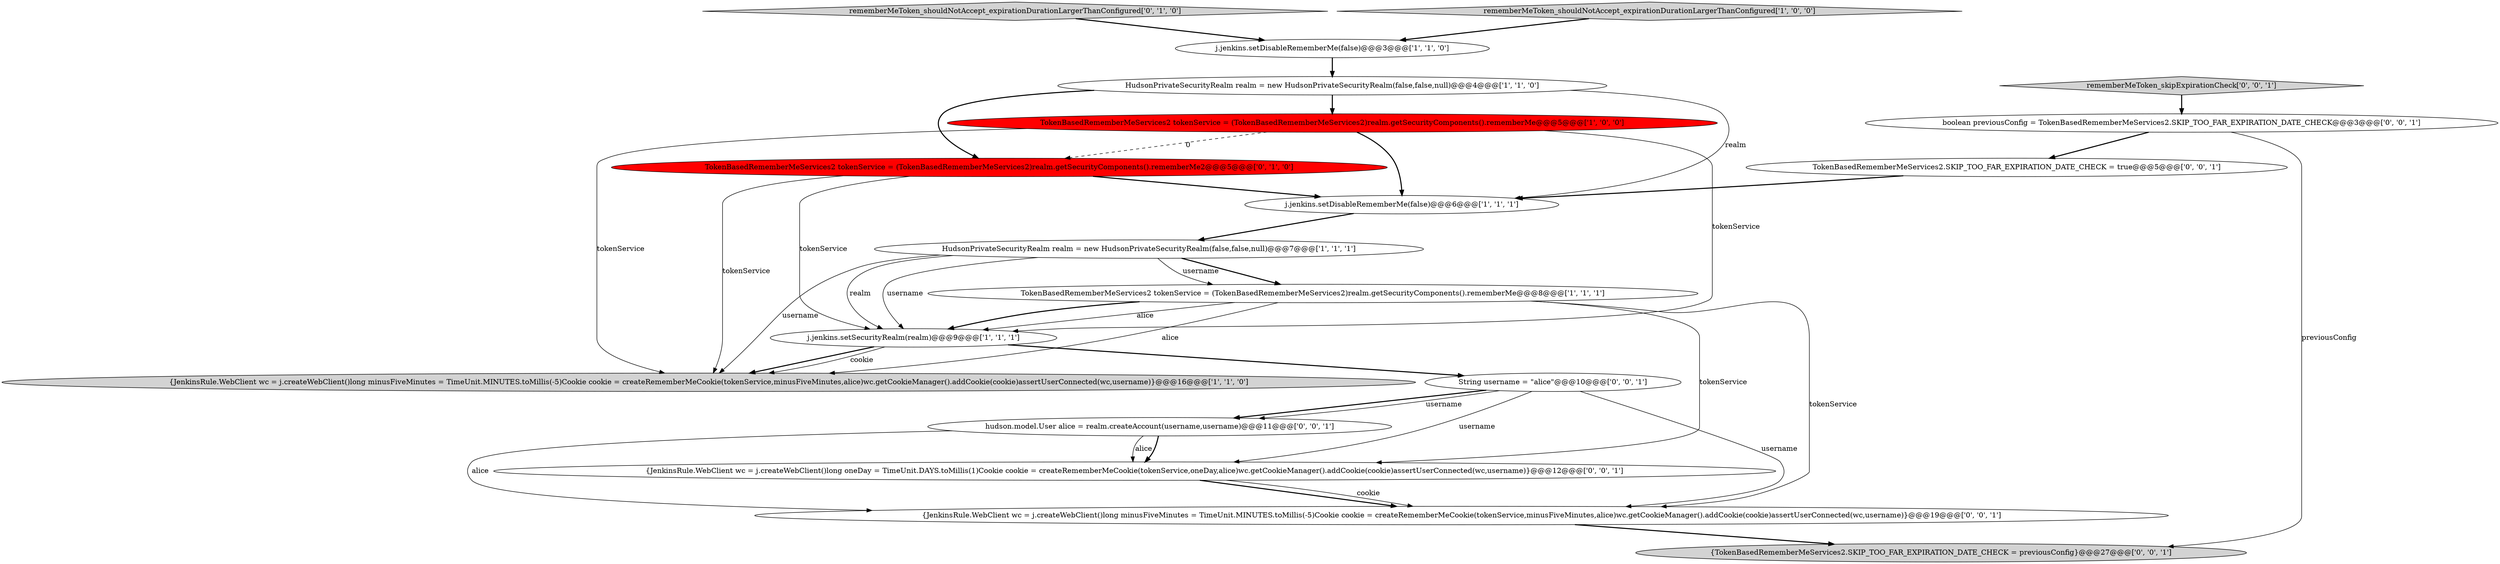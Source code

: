 digraph {
16 [style = filled, label = "hudson.model.User alice = realm.createAccount(username,username)@@@11@@@['0', '0', '1']", fillcolor = white, shape = ellipse image = "AAA0AAABBB3BBB"];
18 [style = filled, label = "{TokenBasedRememberMeServices2.SKIP_TOO_FAR_EXPIRATION_DATE_CHECK = previousConfig}@@@27@@@['0', '0', '1']", fillcolor = lightgray, shape = ellipse image = "AAA0AAABBB3BBB"];
2 [style = filled, label = "j.jenkins.setSecurityRealm(realm)@@@9@@@['1', '1', '1']", fillcolor = white, shape = ellipse image = "AAA0AAABBB1BBB"];
10 [style = filled, label = "TokenBasedRememberMeServices2 tokenService = (TokenBasedRememberMeServices2)realm.getSecurityComponents().rememberMe2@@@5@@@['0', '1', '0']", fillcolor = red, shape = ellipse image = "AAA1AAABBB2BBB"];
7 [style = filled, label = "HudsonPrivateSecurityRealm realm = new HudsonPrivateSecurityRealm(false,false,null)@@@4@@@['1', '1', '0']", fillcolor = white, shape = ellipse image = "AAA0AAABBB1BBB"];
11 [style = filled, label = "boolean previousConfig = TokenBasedRememberMeServices2.SKIP_TOO_FAR_EXPIRATION_DATE_CHECK@@@3@@@['0', '0', '1']", fillcolor = white, shape = ellipse image = "AAA0AAABBB3BBB"];
13 [style = filled, label = "rememberMeToken_skipExpirationCheck['0', '0', '1']", fillcolor = lightgray, shape = diamond image = "AAA0AAABBB3BBB"];
15 [style = filled, label = "TokenBasedRememberMeServices2.SKIP_TOO_FAR_EXPIRATION_DATE_CHECK = true@@@5@@@['0', '0', '1']", fillcolor = white, shape = ellipse image = "AAA0AAABBB3BBB"];
12 [style = filled, label = "{JenkinsRule.WebClient wc = j.createWebClient()long oneDay = TimeUnit.DAYS.toMillis(1)Cookie cookie = createRememberMeCookie(tokenService,oneDay,alice)wc.getCookieManager().addCookie(cookie)assertUserConnected(wc,username)}@@@12@@@['0', '0', '1']", fillcolor = white, shape = ellipse image = "AAA0AAABBB3BBB"];
3 [style = filled, label = "HudsonPrivateSecurityRealm realm = new HudsonPrivateSecurityRealm(false,false,null)@@@7@@@['1', '1', '1']", fillcolor = white, shape = ellipse image = "AAA0AAABBB1BBB"];
6 [style = filled, label = "j.jenkins.setDisableRememberMe(false)@@@3@@@['1', '1', '0']", fillcolor = white, shape = ellipse image = "AAA0AAABBB1BBB"];
9 [style = filled, label = "rememberMeToken_shouldNotAccept_expirationDurationLargerThanConfigured['0', '1', '0']", fillcolor = lightgray, shape = diamond image = "AAA0AAABBB2BBB"];
4 [style = filled, label = "TokenBasedRememberMeServices2 tokenService = (TokenBasedRememberMeServices2)realm.getSecurityComponents().rememberMe@@@8@@@['1', '1', '1']", fillcolor = white, shape = ellipse image = "AAA0AAABBB1BBB"];
8 [style = filled, label = "TokenBasedRememberMeServices2 tokenService = (TokenBasedRememberMeServices2)realm.getSecurityComponents().rememberMe@@@5@@@['1', '0', '0']", fillcolor = red, shape = ellipse image = "AAA1AAABBB1BBB"];
14 [style = filled, label = "String username = \"alice\"@@@10@@@['0', '0', '1']", fillcolor = white, shape = ellipse image = "AAA0AAABBB3BBB"];
0 [style = filled, label = "{JenkinsRule.WebClient wc = j.createWebClient()long minusFiveMinutes = TimeUnit.MINUTES.toMillis(-5)Cookie cookie = createRememberMeCookie(tokenService,minusFiveMinutes,alice)wc.getCookieManager().addCookie(cookie)assertUserConnected(wc,username)}@@@16@@@['1', '1', '0']", fillcolor = lightgray, shape = ellipse image = "AAA0AAABBB1BBB"];
17 [style = filled, label = "{JenkinsRule.WebClient wc = j.createWebClient()long minusFiveMinutes = TimeUnit.MINUTES.toMillis(-5)Cookie cookie = createRememberMeCookie(tokenService,minusFiveMinutes,alice)wc.getCookieManager().addCookie(cookie)assertUserConnected(wc,username)}@@@19@@@['0', '0', '1']", fillcolor = white, shape = ellipse image = "AAA0AAABBB3BBB"];
1 [style = filled, label = "j.jenkins.setDisableRememberMe(false)@@@6@@@['1', '1', '1']", fillcolor = white, shape = ellipse image = "AAA0AAABBB1BBB"];
5 [style = filled, label = "rememberMeToken_shouldNotAccept_expirationDurationLargerThanConfigured['1', '0', '0']", fillcolor = lightgray, shape = diamond image = "AAA0AAABBB1BBB"];
14->16 [style = bold, label=""];
8->10 [style = dashed, label="0"];
16->17 [style = solid, label="alice"];
7->10 [style = bold, label=""];
4->0 [style = solid, label="alice"];
12->17 [style = bold, label=""];
12->17 [style = solid, label="cookie"];
1->3 [style = bold, label=""];
16->12 [style = solid, label="alice"];
4->2 [style = bold, label=""];
4->17 [style = solid, label="tokenService"];
8->2 [style = solid, label="tokenService"];
7->8 [style = bold, label=""];
3->4 [style = bold, label=""];
13->11 [style = bold, label=""];
7->1 [style = solid, label="realm"];
11->15 [style = bold, label=""];
9->6 [style = bold, label=""];
10->0 [style = solid, label="tokenService"];
8->1 [style = bold, label=""];
3->2 [style = solid, label="realm"];
10->2 [style = solid, label="tokenService"];
2->0 [style = bold, label=""];
14->12 [style = solid, label="username"];
5->6 [style = bold, label=""];
8->0 [style = solid, label="tokenService"];
3->4 [style = solid, label="username"];
4->12 [style = solid, label="tokenService"];
2->0 [style = solid, label="cookie"];
2->14 [style = bold, label=""];
3->2 [style = solid, label="username"];
3->0 [style = solid, label="username"];
11->18 [style = solid, label="previousConfig"];
14->17 [style = solid, label="username"];
6->7 [style = bold, label=""];
14->16 [style = solid, label="username"];
10->1 [style = bold, label=""];
4->2 [style = solid, label="alice"];
16->12 [style = bold, label=""];
17->18 [style = bold, label=""];
15->1 [style = bold, label=""];
}

